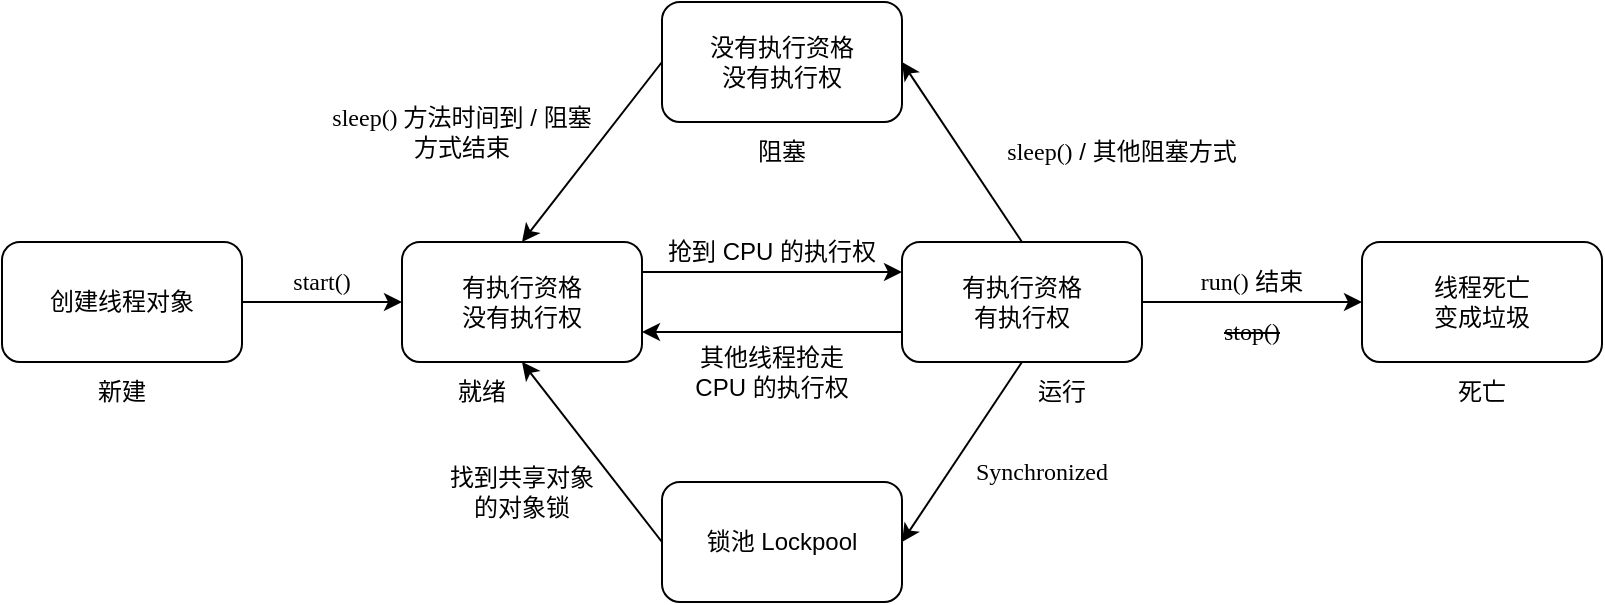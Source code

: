 <mxfile version="21.3.7" type="github">
  <diagram name="第 1 页" id="gMw6khnd5oH6VZ1qFFot">
    <mxGraphModel dx="827" dy="826" grid="1" gridSize="10" guides="1" tooltips="1" connect="1" arrows="1" fold="1" page="1" pageScale="1" pageWidth="1900" pageHeight="1000" math="0" shadow="0">
      <root>
        <mxCell id="0" />
        <mxCell id="1" parent="0" />
        <mxCell id="E9j3GBNQqnZ9Nx6iouq3-1" style="edgeStyle=orthogonalEdgeStyle;rounded=0;orthogonalLoop=1;jettySize=auto;html=1;exitX=1;exitY=0.5;exitDx=0;exitDy=0;" edge="1" parent="1" source="E9j3GBNQqnZ9Nx6iouq3-2" target="E9j3GBNQqnZ9Nx6iouq3-5">
          <mxGeometry relative="1" as="geometry" />
        </mxCell>
        <mxCell id="E9j3GBNQqnZ9Nx6iouq3-2" value="创建线程对象" style="rounded=1;whiteSpace=wrap;html=1;fillColor=none;" vertex="1" parent="1">
          <mxGeometry x="120" y="320" width="120" height="60" as="geometry" />
        </mxCell>
        <mxCell id="E9j3GBNQqnZ9Nx6iouq3-3" value="新建" style="text;html=1;strokeColor=none;fillColor=none;align=center;verticalAlign=middle;whiteSpace=wrap;rounded=0;" vertex="1" parent="1">
          <mxGeometry x="150" y="380" width="60" height="30" as="geometry" />
        </mxCell>
        <mxCell id="E9j3GBNQqnZ9Nx6iouq3-4" style="edgeStyle=orthogonalEdgeStyle;rounded=0;orthogonalLoop=1;jettySize=auto;html=1;exitX=1;exitY=0.25;exitDx=0;exitDy=0;entryX=0;entryY=0.25;entryDx=0;entryDy=0;" edge="1" parent="1" source="E9j3GBNQqnZ9Nx6iouq3-5" target="E9j3GBNQqnZ9Nx6iouq3-11">
          <mxGeometry relative="1" as="geometry" />
        </mxCell>
        <mxCell id="E9j3GBNQqnZ9Nx6iouq3-5" value="有执行资格&lt;br&gt;没有执行权" style="rounded=1;whiteSpace=wrap;html=1;fillColor=none;" vertex="1" parent="1">
          <mxGeometry x="320" y="320" width="120" height="60" as="geometry" />
        </mxCell>
        <mxCell id="E9j3GBNQqnZ9Nx6iouq3-6" value="就绪" style="text;html=1;strokeColor=none;fillColor=none;align=center;verticalAlign=middle;whiteSpace=wrap;rounded=0;" vertex="1" parent="1">
          <mxGeometry x="330" y="380" width="60" height="30" as="geometry" />
        </mxCell>
        <mxCell id="E9j3GBNQqnZ9Nx6iouq3-7" value="&lt;font face=&quot;Lucida Console&quot;&gt;start()&lt;/font&gt;" style="text;html=1;strokeColor=none;fillColor=none;align=center;verticalAlign=middle;whiteSpace=wrap;rounded=0;" vertex="1" parent="1">
          <mxGeometry x="250" y="330" width="60" height="20" as="geometry" />
        </mxCell>
        <mxCell id="E9j3GBNQqnZ9Nx6iouq3-8" style="edgeStyle=orthogonalEdgeStyle;rounded=0;orthogonalLoop=1;jettySize=auto;html=1;exitX=0;exitY=0.75;exitDx=0;exitDy=0;entryX=1;entryY=0.75;entryDx=0;entryDy=0;" edge="1" parent="1" source="E9j3GBNQqnZ9Nx6iouq3-11" target="E9j3GBNQqnZ9Nx6iouq3-5">
          <mxGeometry relative="1" as="geometry" />
        </mxCell>
        <mxCell id="E9j3GBNQqnZ9Nx6iouq3-9" style="rounded=0;orthogonalLoop=1;jettySize=auto;html=1;exitX=0.5;exitY=0;exitDx=0;exitDy=0;entryX=1;entryY=0.5;entryDx=0;entryDy=0;" edge="1" parent="1" source="E9j3GBNQqnZ9Nx6iouq3-11" target="E9j3GBNQqnZ9Nx6iouq3-16">
          <mxGeometry relative="1" as="geometry" />
        </mxCell>
        <mxCell id="E9j3GBNQqnZ9Nx6iouq3-10" style="edgeStyle=orthogonalEdgeStyle;rounded=0;orthogonalLoop=1;jettySize=auto;html=1;exitX=1;exitY=0.5;exitDx=0;exitDy=0;" edge="1" parent="1" source="E9j3GBNQqnZ9Nx6iouq3-11" target="E9j3GBNQqnZ9Nx6iouq3-18">
          <mxGeometry relative="1" as="geometry" />
        </mxCell>
        <mxCell id="E9j3GBNQqnZ9Nx6iouq3-11" value="有执行资格&lt;br&gt;有执行权" style="rounded=1;whiteSpace=wrap;html=1;fillColor=none;" vertex="1" parent="1">
          <mxGeometry x="570" y="320" width="120" height="60" as="geometry" />
        </mxCell>
        <mxCell id="E9j3GBNQqnZ9Nx6iouq3-25" style="rounded=0;orthogonalLoop=1;jettySize=auto;html=1;exitX=0.5;exitY=1;exitDx=0;exitDy=0;entryX=1;entryY=0.5;entryDx=0;entryDy=0;" edge="1" parent="1" source="E9j3GBNQqnZ9Nx6iouq3-11" target="E9j3GBNQqnZ9Nx6iouq3-24">
          <mxGeometry relative="1" as="geometry" />
        </mxCell>
        <mxCell id="E9j3GBNQqnZ9Nx6iouq3-12" value="运行" style="text;html=1;strokeColor=none;fillColor=none;align=center;verticalAlign=middle;whiteSpace=wrap;rounded=0;" vertex="1" parent="1">
          <mxGeometry x="620" y="380" width="60" height="30" as="geometry" />
        </mxCell>
        <mxCell id="E9j3GBNQqnZ9Nx6iouq3-13" value="其他线程抢走 CPU 的执行权" style="text;html=1;strokeColor=none;fillColor=none;align=center;verticalAlign=middle;whiteSpace=wrap;rounded=0;" vertex="1" parent="1">
          <mxGeometry x="460" y="370" width="90" height="30" as="geometry" />
        </mxCell>
        <mxCell id="E9j3GBNQqnZ9Nx6iouq3-14" value="抢到 CPU 的执行权" style="text;html=1;strokeColor=none;fillColor=none;align=center;verticalAlign=middle;whiteSpace=wrap;rounded=0;" vertex="1" parent="1">
          <mxGeometry x="450" y="310" width="110" height="30" as="geometry" />
        </mxCell>
        <mxCell id="E9j3GBNQqnZ9Nx6iouq3-15" style="rounded=0;orthogonalLoop=1;jettySize=auto;html=1;exitX=0;exitY=0.5;exitDx=0;exitDy=0;entryX=0.5;entryY=0;entryDx=0;entryDy=0;" edge="1" parent="1" source="E9j3GBNQqnZ9Nx6iouq3-16" target="E9j3GBNQqnZ9Nx6iouq3-5">
          <mxGeometry relative="1" as="geometry" />
        </mxCell>
        <mxCell id="E9j3GBNQqnZ9Nx6iouq3-16" value="没有执行资格&lt;br&gt;没有执行权" style="rounded=1;whiteSpace=wrap;html=1;fillColor=none;" vertex="1" parent="1">
          <mxGeometry x="450" y="200" width="120" height="60" as="geometry" />
        </mxCell>
        <mxCell id="E9j3GBNQqnZ9Nx6iouq3-17" value="阻塞" style="text;html=1;strokeColor=none;fillColor=none;align=center;verticalAlign=middle;whiteSpace=wrap;rounded=0;" vertex="1" parent="1">
          <mxGeometry x="480" y="260" width="60" height="30" as="geometry" />
        </mxCell>
        <mxCell id="E9j3GBNQqnZ9Nx6iouq3-18" value="线程死亡&lt;br&gt;变成垃圾" style="rounded=1;whiteSpace=wrap;html=1;fillColor=none;" vertex="1" parent="1">
          <mxGeometry x="800" y="320" width="120" height="60" as="geometry" />
        </mxCell>
        <mxCell id="E9j3GBNQqnZ9Nx6iouq3-19" value="死亡" style="text;html=1;strokeColor=none;fillColor=none;align=center;verticalAlign=middle;whiteSpace=wrap;rounded=0;" vertex="1" parent="1">
          <mxGeometry x="830" y="380" width="60" height="30" as="geometry" />
        </mxCell>
        <mxCell id="E9j3GBNQqnZ9Nx6iouq3-20" value="&lt;font face=&quot;Lucida Console&quot;&gt;run()&lt;/font&gt; 结束" style="text;html=1;strokeColor=none;fillColor=none;align=center;verticalAlign=middle;whiteSpace=wrap;rounded=0;" vertex="1" parent="1">
          <mxGeometry x="710" y="325" width="70" height="30" as="geometry" />
        </mxCell>
        <mxCell id="E9j3GBNQqnZ9Nx6iouq3-21" value="&lt;font face=&quot;Lucida Console&quot;&gt;&lt;strike&gt;stop()&lt;/strike&gt;&lt;/font&gt;" style="text;html=1;strokeColor=none;fillColor=none;align=center;verticalAlign=middle;whiteSpace=wrap;rounded=0;" vertex="1" parent="1">
          <mxGeometry x="710" y="350" width="70" height="30" as="geometry" />
        </mxCell>
        <mxCell id="E9j3GBNQqnZ9Nx6iouq3-22" value="&lt;font face=&quot;Lucida Console&quot;&gt;sleep()&lt;/font&gt; / 其他阻塞方式" style="text;html=1;strokeColor=none;fillColor=none;align=center;verticalAlign=middle;whiteSpace=wrap;rounded=0;" vertex="1" parent="1">
          <mxGeometry x="610" y="260" width="140" height="30" as="geometry" />
        </mxCell>
        <mxCell id="E9j3GBNQqnZ9Nx6iouq3-23" value="&lt;font face=&quot;Lucida Console&quot;&gt;sleep() 方法时间到&lt;/font&gt; / 阻塞方式结束" style="text;html=1;strokeColor=none;fillColor=none;align=center;verticalAlign=middle;whiteSpace=wrap;rounded=0;" vertex="1" parent="1">
          <mxGeometry x="280" y="250" width="140" height="30" as="geometry" />
        </mxCell>
        <mxCell id="E9j3GBNQqnZ9Nx6iouq3-27" style="rounded=0;orthogonalLoop=1;jettySize=auto;html=1;exitX=0;exitY=0.5;exitDx=0;exitDy=0;entryX=0.5;entryY=1;entryDx=0;entryDy=0;" edge="1" parent="1" source="E9j3GBNQqnZ9Nx6iouq3-24" target="E9j3GBNQqnZ9Nx6iouq3-5">
          <mxGeometry relative="1" as="geometry" />
        </mxCell>
        <mxCell id="E9j3GBNQqnZ9Nx6iouq3-24" value="锁池 Lockpool" style="rounded=1;whiteSpace=wrap;html=1;fillColor=none;" vertex="1" parent="1">
          <mxGeometry x="450" y="440" width="120" height="60" as="geometry" />
        </mxCell>
        <mxCell id="E9j3GBNQqnZ9Nx6iouq3-28" value="&lt;font face=&quot;Lucida Console&quot;&gt;Synchronized&lt;/font&gt;" style="text;html=1;strokeColor=none;fillColor=none;align=center;verticalAlign=middle;whiteSpace=wrap;rounded=0;" vertex="1" parent="1">
          <mxGeometry x="590" y="420" width="100" height="30" as="geometry" />
        </mxCell>
        <mxCell id="E9j3GBNQqnZ9Nx6iouq3-30" value="找到共享对象的对象锁" style="text;html=1;strokeColor=none;fillColor=none;align=center;verticalAlign=middle;whiteSpace=wrap;rounded=0;" vertex="1" parent="1">
          <mxGeometry x="340" y="430" width="80" height="30" as="geometry" />
        </mxCell>
      </root>
    </mxGraphModel>
  </diagram>
</mxfile>
